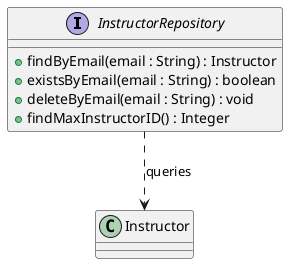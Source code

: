 
@startuml
interface InstructorRepository {
    + findByEmail(email : String) : Instructor
    + existsByEmail(email : String) : boolean
    + deleteByEmail(email : String) : void
    + findMaxInstructorID() : Integer
}

class Instructor {
}

InstructorRepository ..> Instructor : queries

@enduml
